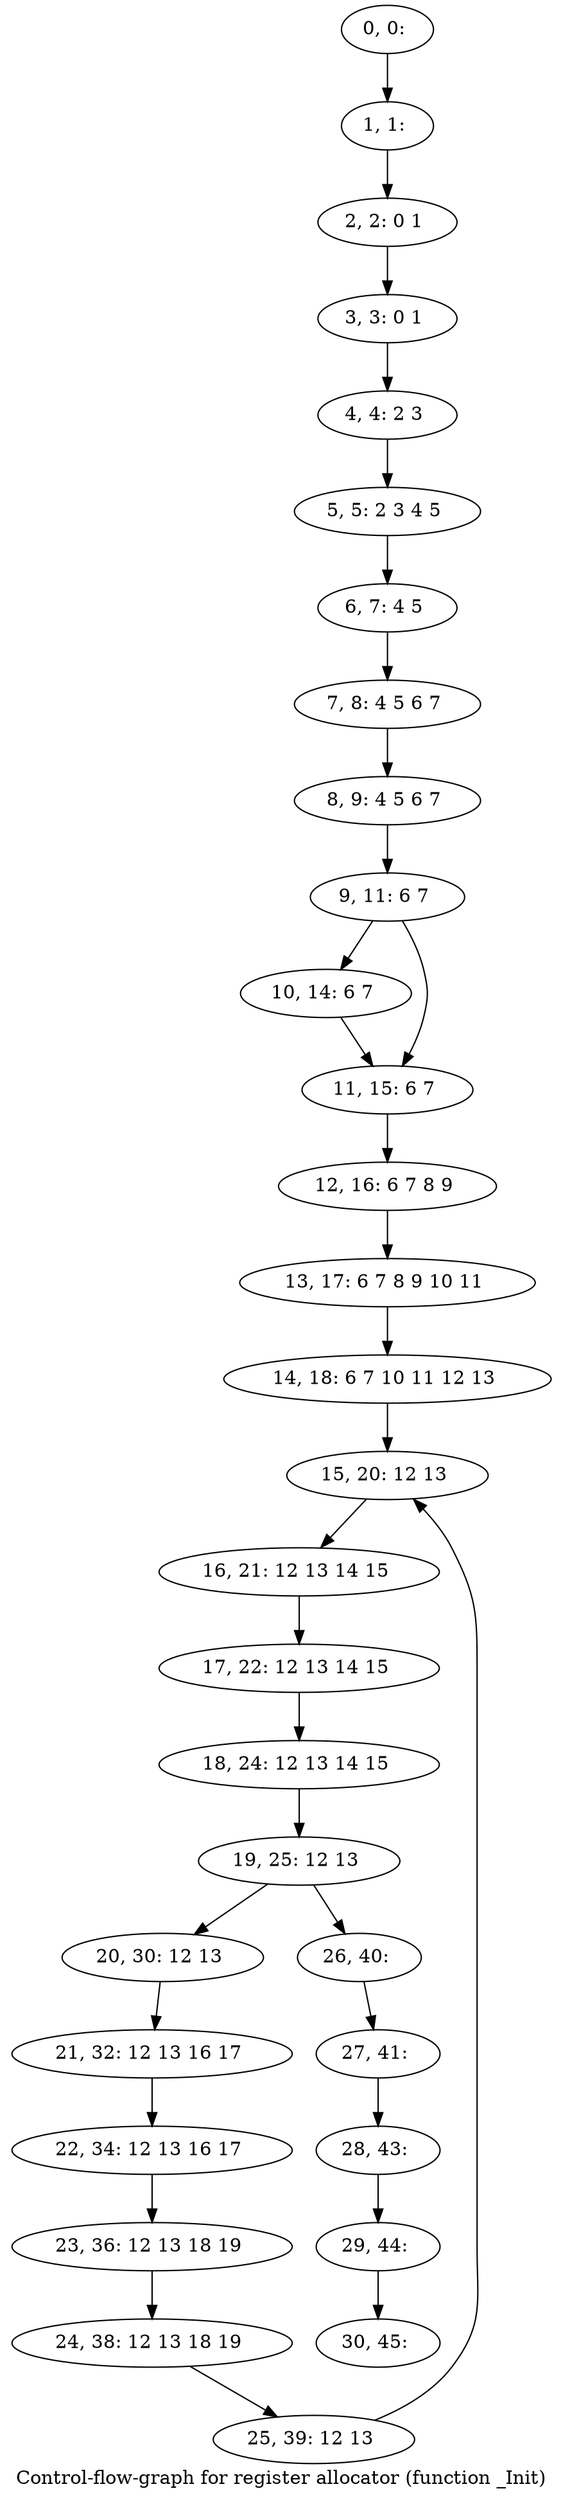 digraph G {
graph [label="Control-flow-graph for register allocator (function _Init)"]
0[label="0, 0: "];
1[label="1, 1: "];
2[label="2, 2: 0 1 "];
3[label="3, 3: 0 1 "];
4[label="4, 4: 2 3 "];
5[label="5, 5: 2 3 4 5 "];
6[label="6, 7: 4 5 "];
7[label="7, 8: 4 5 6 7 "];
8[label="8, 9: 4 5 6 7 "];
9[label="9, 11: 6 7 "];
10[label="10, 14: 6 7 "];
11[label="11, 15: 6 7 "];
12[label="12, 16: 6 7 8 9 "];
13[label="13, 17: 6 7 8 9 10 11 "];
14[label="14, 18: 6 7 10 11 12 13 "];
15[label="15, 20: 12 13 "];
16[label="16, 21: 12 13 14 15 "];
17[label="17, 22: 12 13 14 15 "];
18[label="18, 24: 12 13 14 15 "];
19[label="19, 25: 12 13 "];
20[label="20, 30: 12 13 "];
21[label="21, 32: 12 13 16 17 "];
22[label="22, 34: 12 13 16 17 "];
23[label="23, 36: 12 13 18 19 "];
24[label="24, 38: 12 13 18 19 "];
25[label="25, 39: 12 13 "];
26[label="26, 40: "];
27[label="27, 41: "];
28[label="28, 43: "];
29[label="29, 44: "];
30[label="30, 45: "];
0->1 ;
1->2 ;
2->3 ;
3->4 ;
4->5 ;
5->6 ;
6->7 ;
7->8 ;
8->9 ;
9->10 ;
9->11 ;
10->11 ;
11->12 ;
12->13 ;
13->14 ;
14->15 ;
15->16 ;
16->17 ;
17->18 ;
18->19 ;
19->20 ;
19->26 ;
20->21 ;
21->22 ;
22->23 ;
23->24 ;
24->25 ;
25->15 ;
26->27 ;
27->28 ;
28->29 ;
29->30 ;
}
